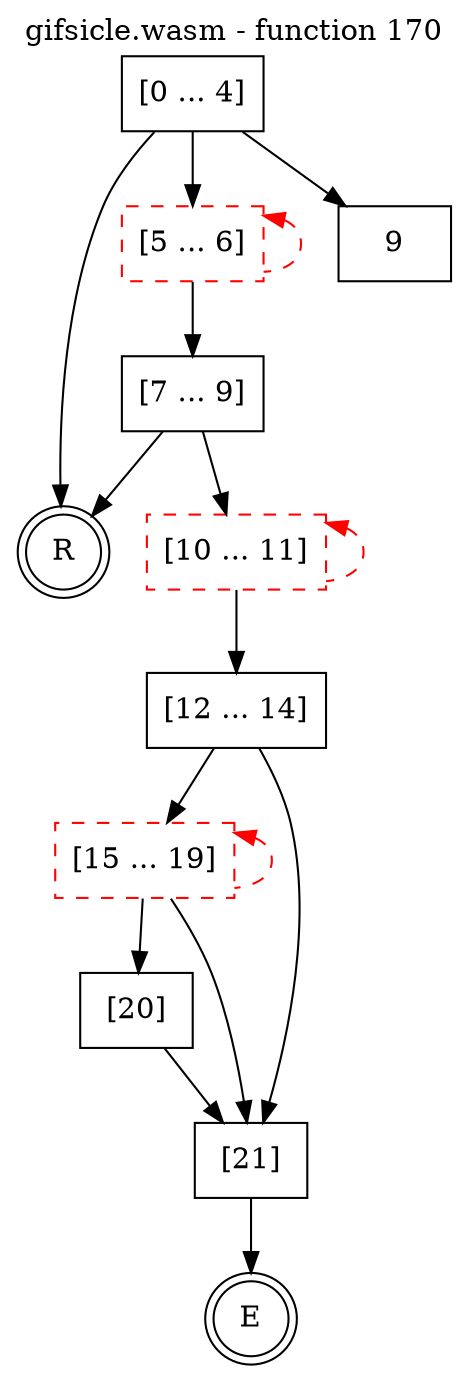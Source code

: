digraph finite_state_machine {
    label = "gifsicle.wasm - function 170"
    labelloc =  t
    labelfontsize = 16
    labelfontcolor = black
    labelfontname = "Helvetica"
    node [shape = doublecircle]; E R ;
    node [shape = box];
    node [shape=box, color=black, style=solid] 0[label="[0 ... 4]"]
    node [shape=box, color=red, style=dashed] 5[label="[5 ... 6]"]
    node [shape=box, color=black, style=solid] 7[label="[7 ... 9]"]
    node [shape=box, color=red, style=dashed] 10[label="[10 ... 11]"]
    node [shape=box, color=black, style=solid] 12[label="[12 ... 14]"]
    node [shape=box, color=red, style=dashed] 15[label="[15 ... 19]"]
    node [shape=box, color=black, style=solid] 20[label="[20]"]
    node [shape=box, color=black, style=solid] 21[label="[21]"]
    node [shape=box, color=black, style=solid] R[label="R"]
    0 -> 5;
    0 -> 9;
    0 -> R;
    5 -> 7;
    5 -> 5[style="dashed" color="red" dir=back];
    7 -> 10;
    7 -> R;
    10 -> 12;
    10 -> 10[style="dashed" color="red" dir=back];
    12 -> 15;
    12 -> 21;
    15 -> 20;
    15 -> 21;
    15 -> 15[style="dashed" color="red" dir=back];
    20 -> 21;
    21 -> E;
}
